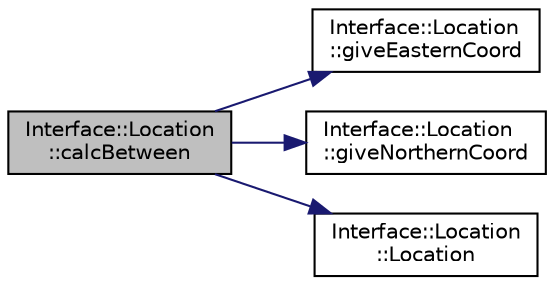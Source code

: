 digraph "Interface::Location::calcBetween"
{
 // LATEX_PDF_SIZE
  edge [fontname="Helvetica",fontsize="10",labelfontname="Helvetica",labelfontsize="10"];
  node [fontname="Helvetica",fontsize="10",shape=record];
  rankdir="LR";
  Node1 [label="Interface::Location\l::calcBetween",height=0.2,width=0.4,color="black", fillcolor="grey75", style="filled", fontcolor="black",tooltip="calcBetween calculates wanted position between two locations."];
  Node1 -> Node2 [color="midnightblue",fontsize="10",style="solid",fontname="Helvetica"];
  Node2 [label="Interface::Location\l::giveEasternCoord",height=0.2,width=0.4,color="black", fillcolor="white", style="filled",URL="$class_interface_1_1_location.html#ad3f5fd16f14aae62f2dd20f5fde1804d",tooltip="giveEasternCoord returns the location of the eastern coordinate from map grid."];
  Node1 -> Node3 [color="midnightblue",fontsize="10",style="solid",fontname="Helvetica"];
  Node3 [label="Interface::Location\l::giveNorthernCoord",height=0.2,width=0.4,color="black", fillcolor="white", style="filled",URL="$class_interface_1_1_location.html#af17690bb42890e10529389a6bdce6991",tooltip="giveNorthernCoord returns the location of the northern coordinate from map grid."];
  Node1 -> Node4 [color="midnightblue",fontsize="10",style="solid",fontname="Helvetica"];
  Node4 [label="Interface::Location\l::Location",height=0.2,width=0.4,color="black", fillcolor="white", style="filled",URL="$class_interface_1_1_location.html#ad46bb78e1bc5de791d4e77c9f46453d4",tooltip="Default constructor."];
}
